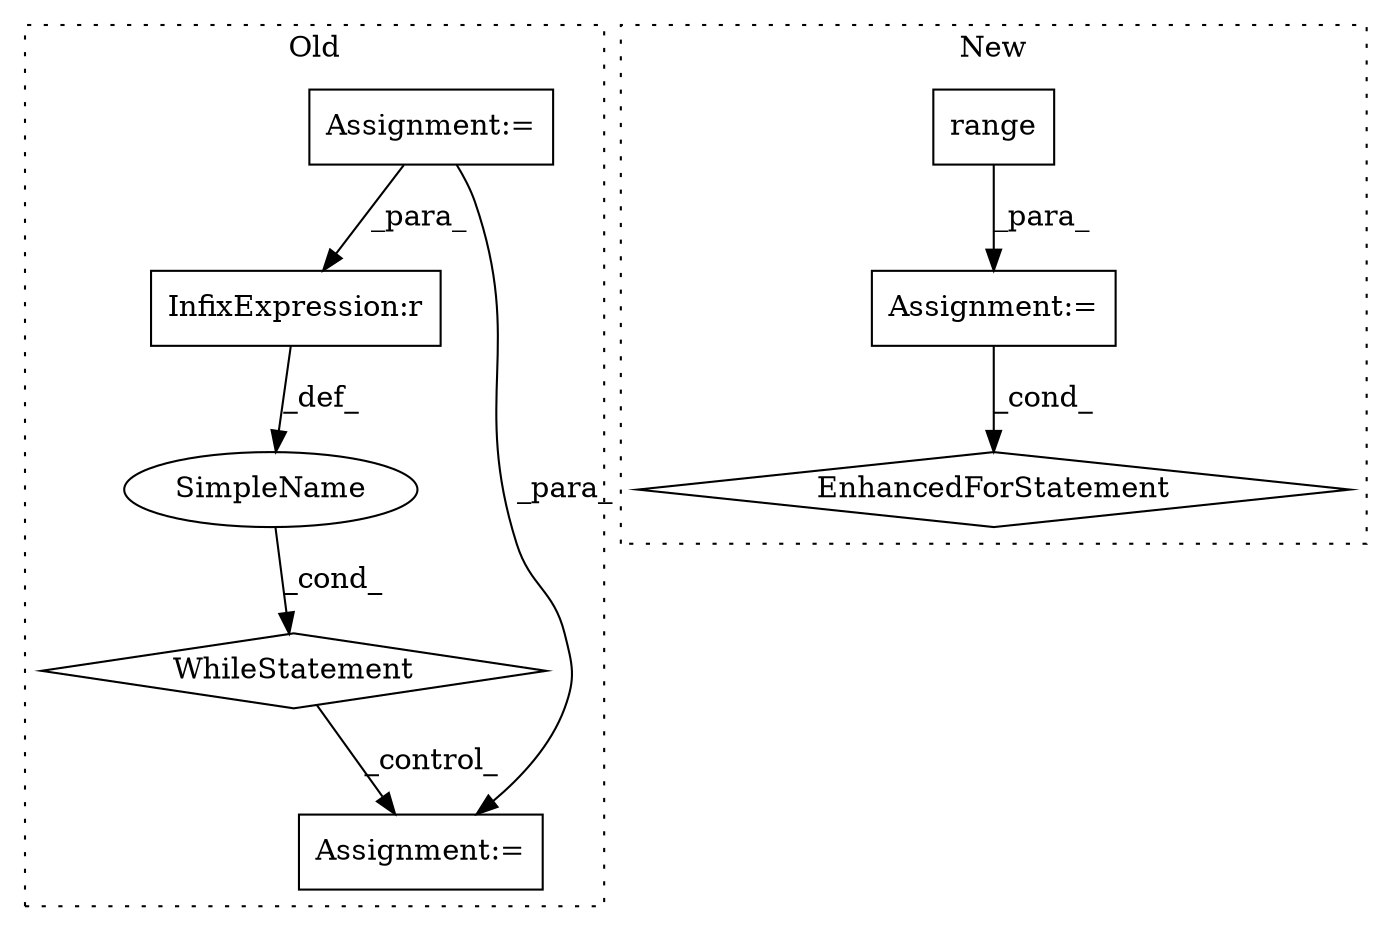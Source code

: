 digraph G {
subgraph cluster0 {
1 [label="WhileStatement" a="61" s="6787,6823" l="7,2" shape="diamond"];
5 [label="InfixExpression:r" a="27" s="6803" l="3" shape="box"];
6 [label="SimpleName" a="42" s="" l="" shape="ellipse"];
7 [label="Assignment:=" a="7" s="7064" l="2" shape="box"];
8 [label="Assignment:=" a="7" s="6754" l="1" shape="box"];
label = "Old";
style="dotted";
}
subgraph cluster1 {
2 [label="range" a="32" s="6569,6618" l="6,1" shape="box"];
3 [label="EnhancedForStatement" a="70" s="6501,6619" l="53,2" shape="diamond"];
4 [label="Assignment:=" a="7" s="6501,6619" l="53,2" shape="box"];
label = "New";
style="dotted";
}
1 -> 7 [label="_control_"];
2 -> 4 [label="_para_"];
4 -> 3 [label="_cond_"];
5 -> 6 [label="_def_"];
6 -> 1 [label="_cond_"];
8 -> 7 [label="_para_"];
8 -> 5 [label="_para_"];
}